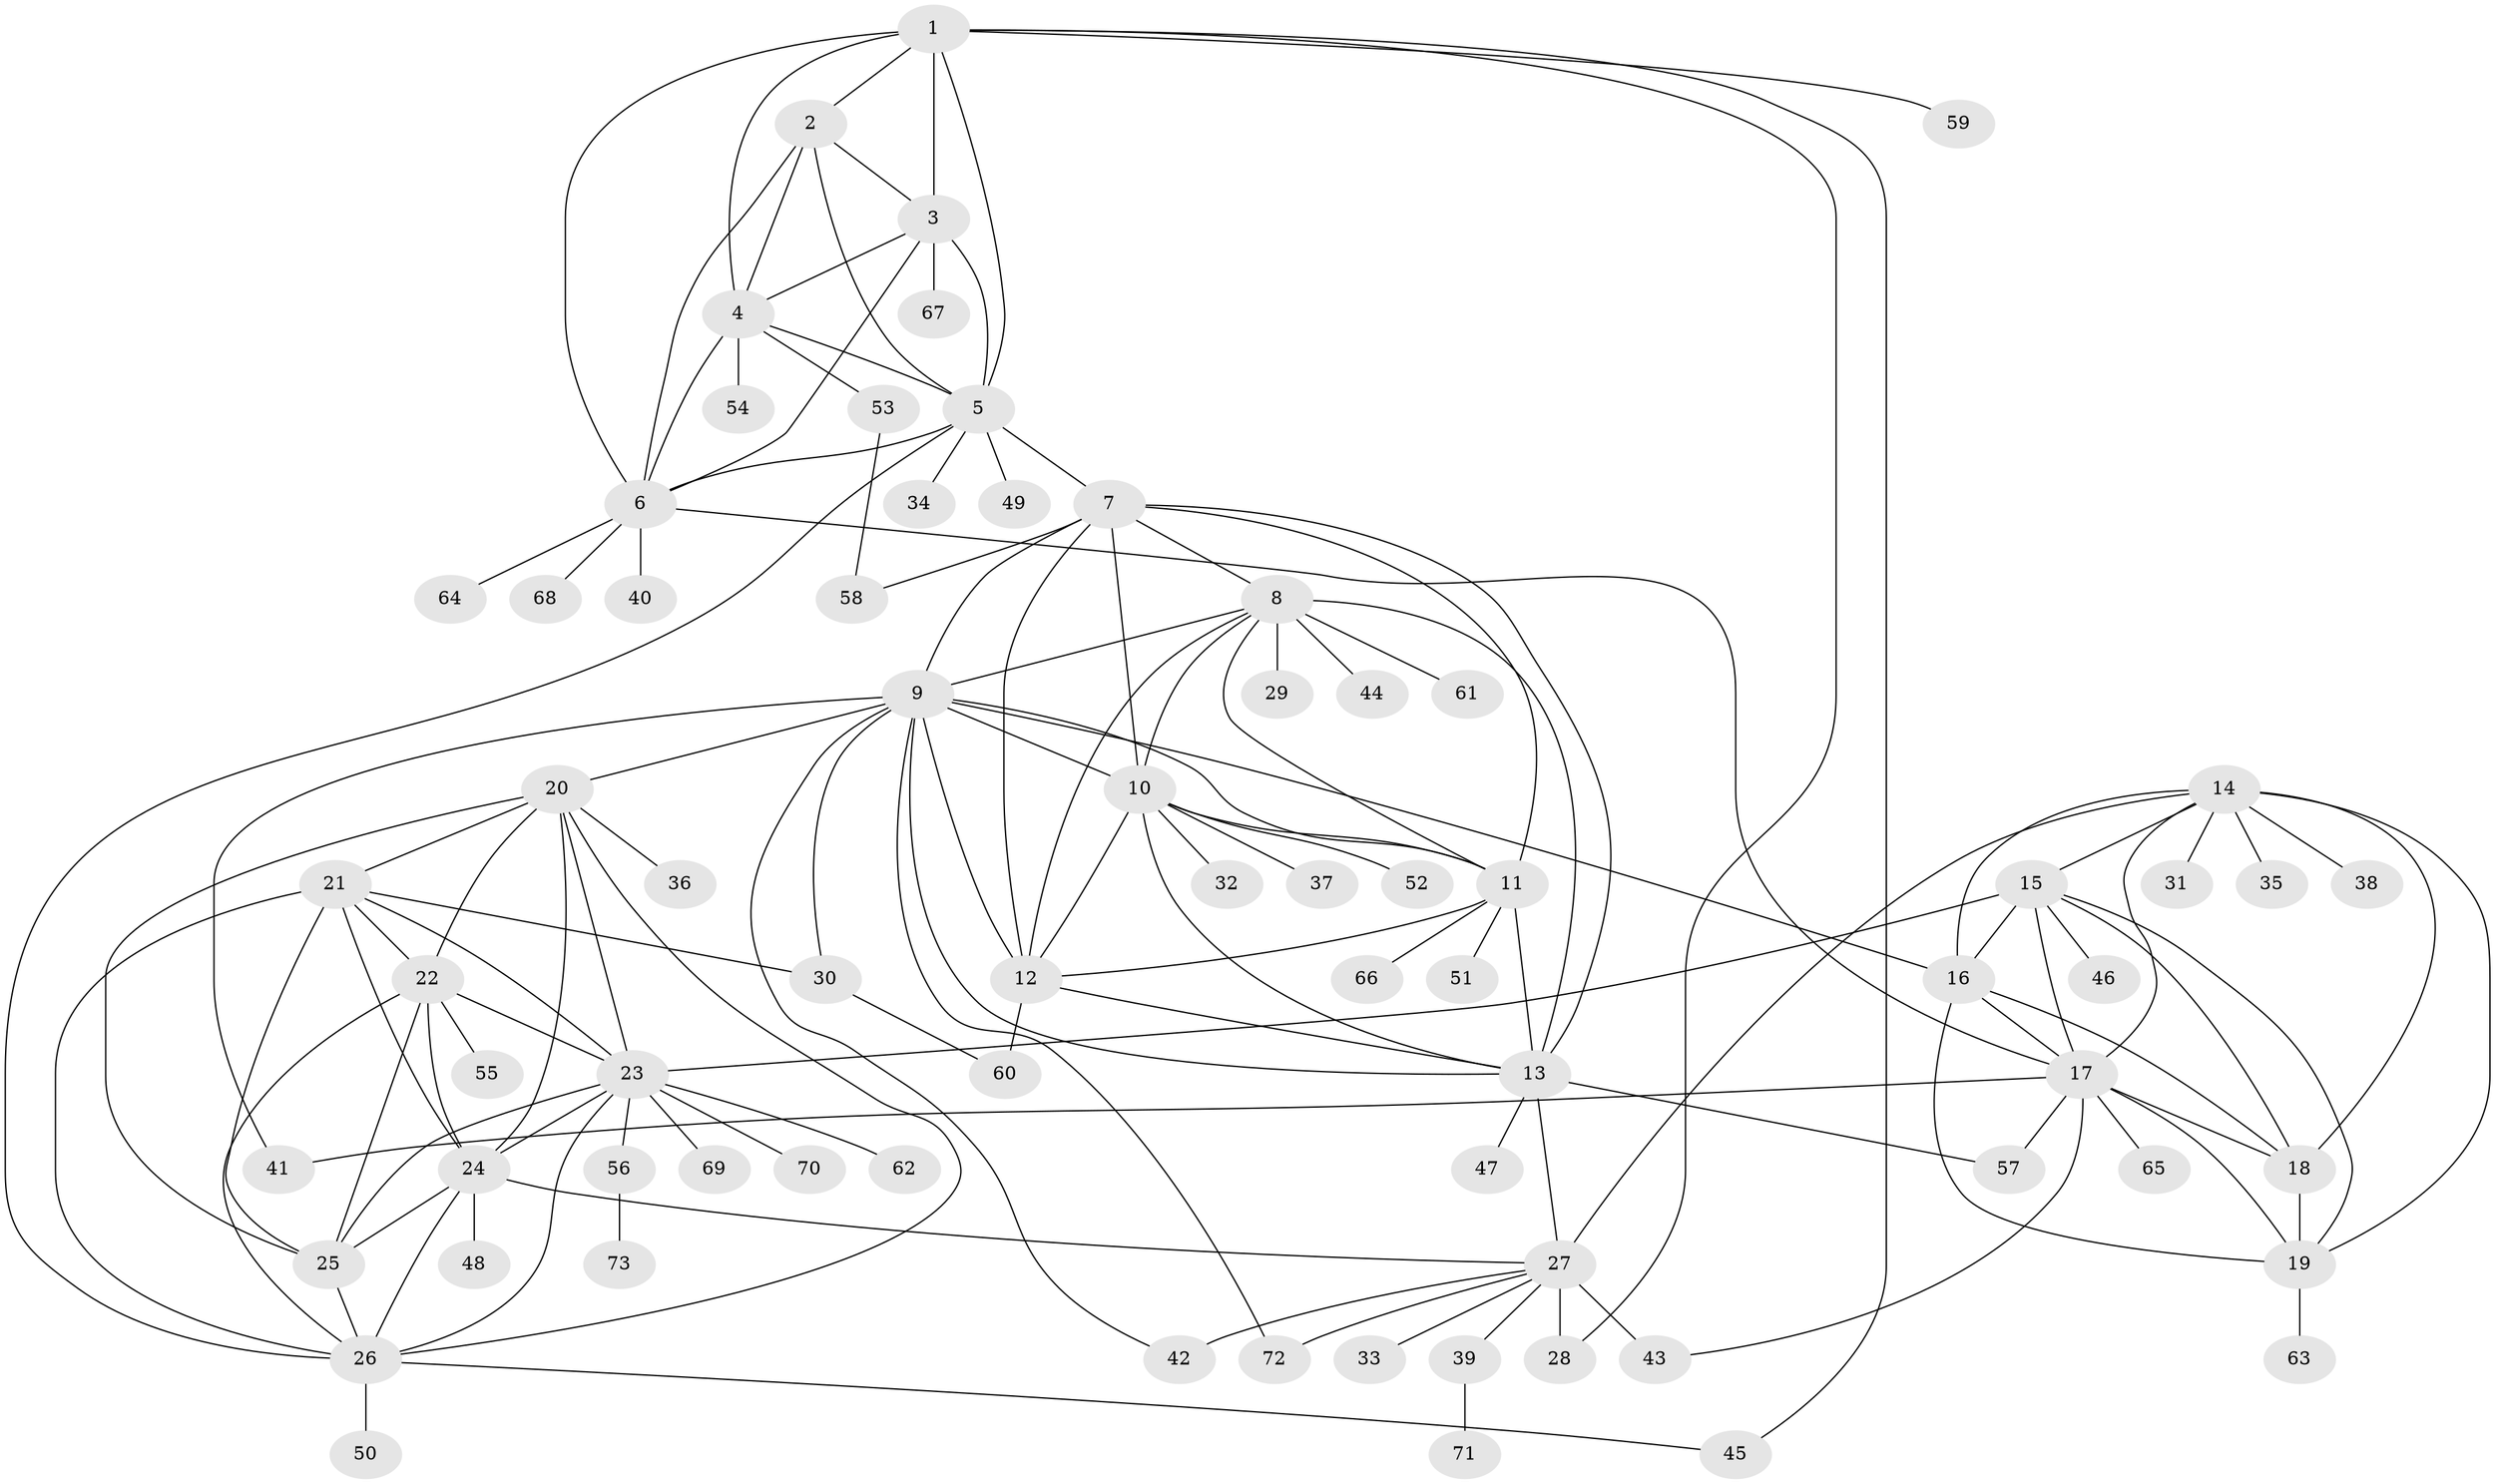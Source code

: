 // original degree distribution, {10: 0.0410958904109589, 9: 0.04794520547945205, 8: 0.0410958904109589, 6: 0.02054794520547945, 11: 0.03424657534246575, 12: 0.03424657534246575, 13: 0.00684931506849315, 7: 0.0136986301369863, 2: 0.136986301369863, 3: 0.0273972602739726, 1: 0.5958904109589042}
// Generated by graph-tools (version 1.1) at 2025/37/03/09/25 02:37:17]
// undirected, 73 vertices, 137 edges
graph export_dot {
graph [start="1"]
  node [color=gray90,style=filled];
  1;
  2;
  3;
  4;
  5;
  6;
  7;
  8;
  9;
  10;
  11;
  12;
  13;
  14;
  15;
  16;
  17;
  18;
  19;
  20;
  21;
  22;
  23;
  24;
  25;
  26;
  27;
  28;
  29;
  30;
  31;
  32;
  33;
  34;
  35;
  36;
  37;
  38;
  39;
  40;
  41;
  42;
  43;
  44;
  45;
  46;
  47;
  48;
  49;
  50;
  51;
  52;
  53;
  54;
  55;
  56;
  57;
  58;
  59;
  60;
  61;
  62;
  63;
  64;
  65;
  66;
  67;
  68;
  69;
  70;
  71;
  72;
  73;
  1 -- 2 [weight=1.0];
  1 -- 3 [weight=1.0];
  1 -- 4 [weight=2.0];
  1 -- 5 [weight=1.0];
  1 -- 6 [weight=1.0];
  1 -- 28 [weight=1.0];
  1 -- 45 [weight=1.0];
  1 -- 59 [weight=1.0];
  2 -- 3 [weight=1.0];
  2 -- 4 [weight=4.0];
  2 -- 5 [weight=1.0];
  2 -- 6 [weight=1.0];
  3 -- 4 [weight=2.0];
  3 -- 5 [weight=1.0];
  3 -- 6 [weight=1.0];
  3 -- 67 [weight=1.0];
  4 -- 5 [weight=2.0];
  4 -- 6 [weight=2.0];
  4 -- 53 [weight=1.0];
  4 -- 54 [weight=1.0];
  5 -- 6 [weight=1.0];
  5 -- 7 [weight=1.0];
  5 -- 26 [weight=1.0];
  5 -- 34 [weight=1.0];
  5 -- 49 [weight=1.0];
  6 -- 17 [weight=1.0];
  6 -- 40 [weight=1.0];
  6 -- 64 [weight=1.0];
  6 -- 68 [weight=1.0];
  7 -- 8 [weight=1.0];
  7 -- 9 [weight=1.0];
  7 -- 10 [weight=1.0];
  7 -- 11 [weight=1.0];
  7 -- 12 [weight=1.0];
  7 -- 13 [weight=1.0];
  7 -- 58 [weight=1.0];
  8 -- 9 [weight=1.0];
  8 -- 10 [weight=1.0];
  8 -- 11 [weight=1.0];
  8 -- 12 [weight=1.0];
  8 -- 13 [weight=1.0];
  8 -- 29 [weight=1.0];
  8 -- 44 [weight=1.0];
  8 -- 61 [weight=3.0];
  9 -- 10 [weight=1.0];
  9 -- 11 [weight=1.0];
  9 -- 12 [weight=1.0];
  9 -- 13 [weight=1.0];
  9 -- 16 [weight=1.0];
  9 -- 20 [weight=1.0];
  9 -- 30 [weight=1.0];
  9 -- 41 [weight=1.0];
  9 -- 42 [weight=1.0];
  9 -- 72 [weight=1.0];
  10 -- 11 [weight=1.0];
  10 -- 12 [weight=1.0];
  10 -- 13 [weight=1.0];
  10 -- 32 [weight=1.0];
  10 -- 37 [weight=1.0];
  10 -- 52 [weight=1.0];
  11 -- 12 [weight=1.0];
  11 -- 13 [weight=1.0];
  11 -- 51 [weight=1.0];
  11 -- 66 [weight=4.0];
  12 -- 13 [weight=1.0];
  12 -- 60 [weight=3.0];
  13 -- 27 [weight=1.0];
  13 -- 47 [weight=1.0];
  13 -- 57 [weight=1.0];
  14 -- 15 [weight=1.0];
  14 -- 16 [weight=1.0];
  14 -- 17 [weight=1.0];
  14 -- 18 [weight=1.0];
  14 -- 19 [weight=2.0];
  14 -- 27 [weight=1.0];
  14 -- 31 [weight=1.0];
  14 -- 35 [weight=1.0];
  14 -- 38 [weight=1.0];
  15 -- 16 [weight=1.0];
  15 -- 17 [weight=1.0];
  15 -- 18 [weight=1.0];
  15 -- 19 [weight=2.0];
  15 -- 23 [weight=1.0];
  15 -- 46 [weight=1.0];
  16 -- 17 [weight=1.0];
  16 -- 18 [weight=1.0];
  16 -- 19 [weight=2.0];
  17 -- 18 [weight=1.0];
  17 -- 19 [weight=2.0];
  17 -- 41 [weight=1.0];
  17 -- 43 [weight=1.0];
  17 -- 57 [weight=1.0];
  17 -- 65 [weight=1.0];
  18 -- 19 [weight=4.0];
  19 -- 63 [weight=5.0];
  20 -- 21 [weight=1.0];
  20 -- 22 [weight=1.0];
  20 -- 23 [weight=1.0];
  20 -- 24 [weight=1.0];
  20 -- 25 [weight=1.0];
  20 -- 26 [weight=1.0];
  20 -- 36 [weight=2.0];
  21 -- 22 [weight=1.0];
  21 -- 23 [weight=1.0];
  21 -- 24 [weight=1.0];
  21 -- 25 [weight=2.0];
  21 -- 26 [weight=1.0];
  21 -- 30 [weight=1.0];
  22 -- 23 [weight=1.0];
  22 -- 24 [weight=1.0];
  22 -- 25 [weight=1.0];
  22 -- 26 [weight=1.0];
  22 -- 55 [weight=2.0];
  23 -- 24 [weight=1.0];
  23 -- 25 [weight=1.0];
  23 -- 26 [weight=1.0];
  23 -- 56 [weight=1.0];
  23 -- 62 [weight=1.0];
  23 -- 69 [weight=1.0];
  23 -- 70 [weight=1.0];
  24 -- 25 [weight=1.0];
  24 -- 26 [weight=1.0];
  24 -- 27 [weight=1.0];
  24 -- 48 [weight=1.0];
  25 -- 26 [weight=1.0];
  26 -- 45 [weight=1.0];
  26 -- 50 [weight=1.0];
  27 -- 28 [weight=6.0];
  27 -- 33 [weight=1.0];
  27 -- 39 [weight=1.0];
  27 -- 42 [weight=3.0];
  27 -- 43 [weight=5.0];
  27 -- 72 [weight=1.0];
  30 -- 60 [weight=1.0];
  39 -- 71 [weight=1.0];
  53 -- 58 [weight=1.0];
  56 -- 73 [weight=1.0];
}
